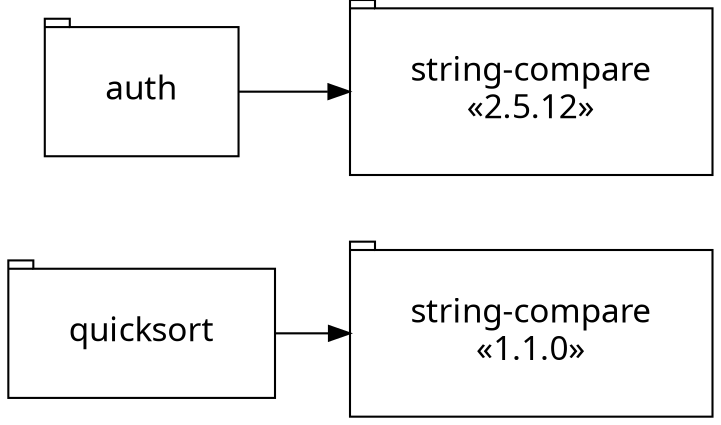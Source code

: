 digraph jsdeps{

  nodesep=0.5
  rankdir="LR"

  node[fontname="Futura" fontsize="16" margin="0.4,0.3" shape="tab"]
  edge[fontname="Futura" fontsize="16"]

  stringCompare1 [ label="string-compare\n«1.1.0»" ]
  stringCompare2 [ label="string-compare\n«2.5.12»" ]

  auth -> stringCompare2
  quicksort -> stringCompare1
}
